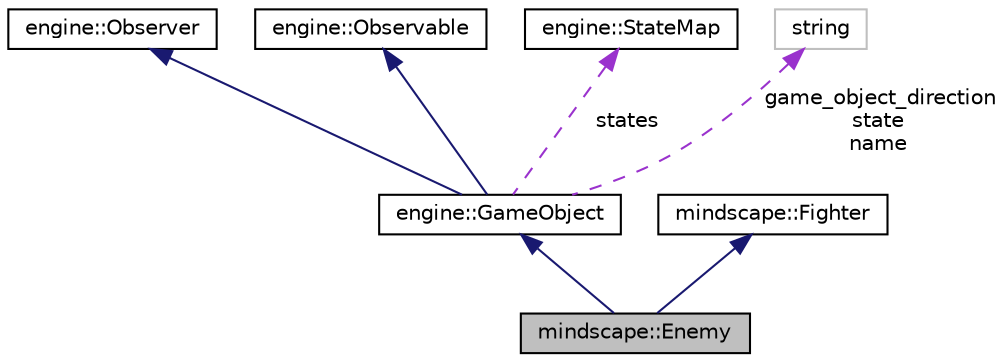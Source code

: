 digraph "mindscape::Enemy"
{
  edge [fontname="Helvetica",fontsize="10",labelfontname="Helvetica",labelfontsize="10"];
  node [fontname="Helvetica",fontsize="10",shape=record];
  Node1 [label="mindscape::Enemy",height=0.2,width=0.4,color="black", fillcolor="grey75", style="filled", fontcolor="black"];
  Node2 -> Node1 [dir="back",color="midnightblue",fontsize="10",style="solid",fontname="Helvetica"];
  Node2 [label="engine::GameObject",height=0.2,width=0.4,color="black", fillcolor="white", style="filled",URL="$classengine_1_1_game_object.html",tooltip="A Game class. "];
  Node3 -> Node2 [dir="back",color="midnightblue",fontsize="10",style="solid",fontname="Helvetica"];
  Node3 [label="engine::Observer",height=0.2,width=0.4,color="black", fillcolor="white", style="filled",URL="$classengine_1_1_observer.html"];
  Node4 -> Node2 [dir="back",color="midnightblue",fontsize="10",style="solid",fontname="Helvetica"];
  Node4 [label="engine::Observable",height=0.2,width=0.4,color="black", fillcolor="white", style="filled",URL="$classengine_1_1_observable.html"];
  Node5 -> Node2 [dir="back",color="darkorchid3",fontsize="10",style="dashed",label=" states" ,fontname="Helvetica"];
  Node5 [label="engine::StateMap",height=0.2,width=0.4,color="black", fillcolor="white", style="filled",URL="$classengine_1_1_state_map.html"];
  Node6 -> Node2 [dir="back",color="darkorchid3",fontsize="10",style="dashed",label=" game_object_direction\nstate\nname" ,fontname="Helvetica"];
  Node6 [label="string",height=0.2,width=0.4,color="grey75", fillcolor="white", style="filled"];
  Node7 -> Node1 [dir="back",color="midnightblue",fontsize="10",style="solid",fontname="Helvetica"];
  Node7 [label="mindscape::Fighter",height=0.2,width=0.4,color="black", fillcolor="white", style="filled",URL="$classmindscape_1_1_fighter.html"];
}
